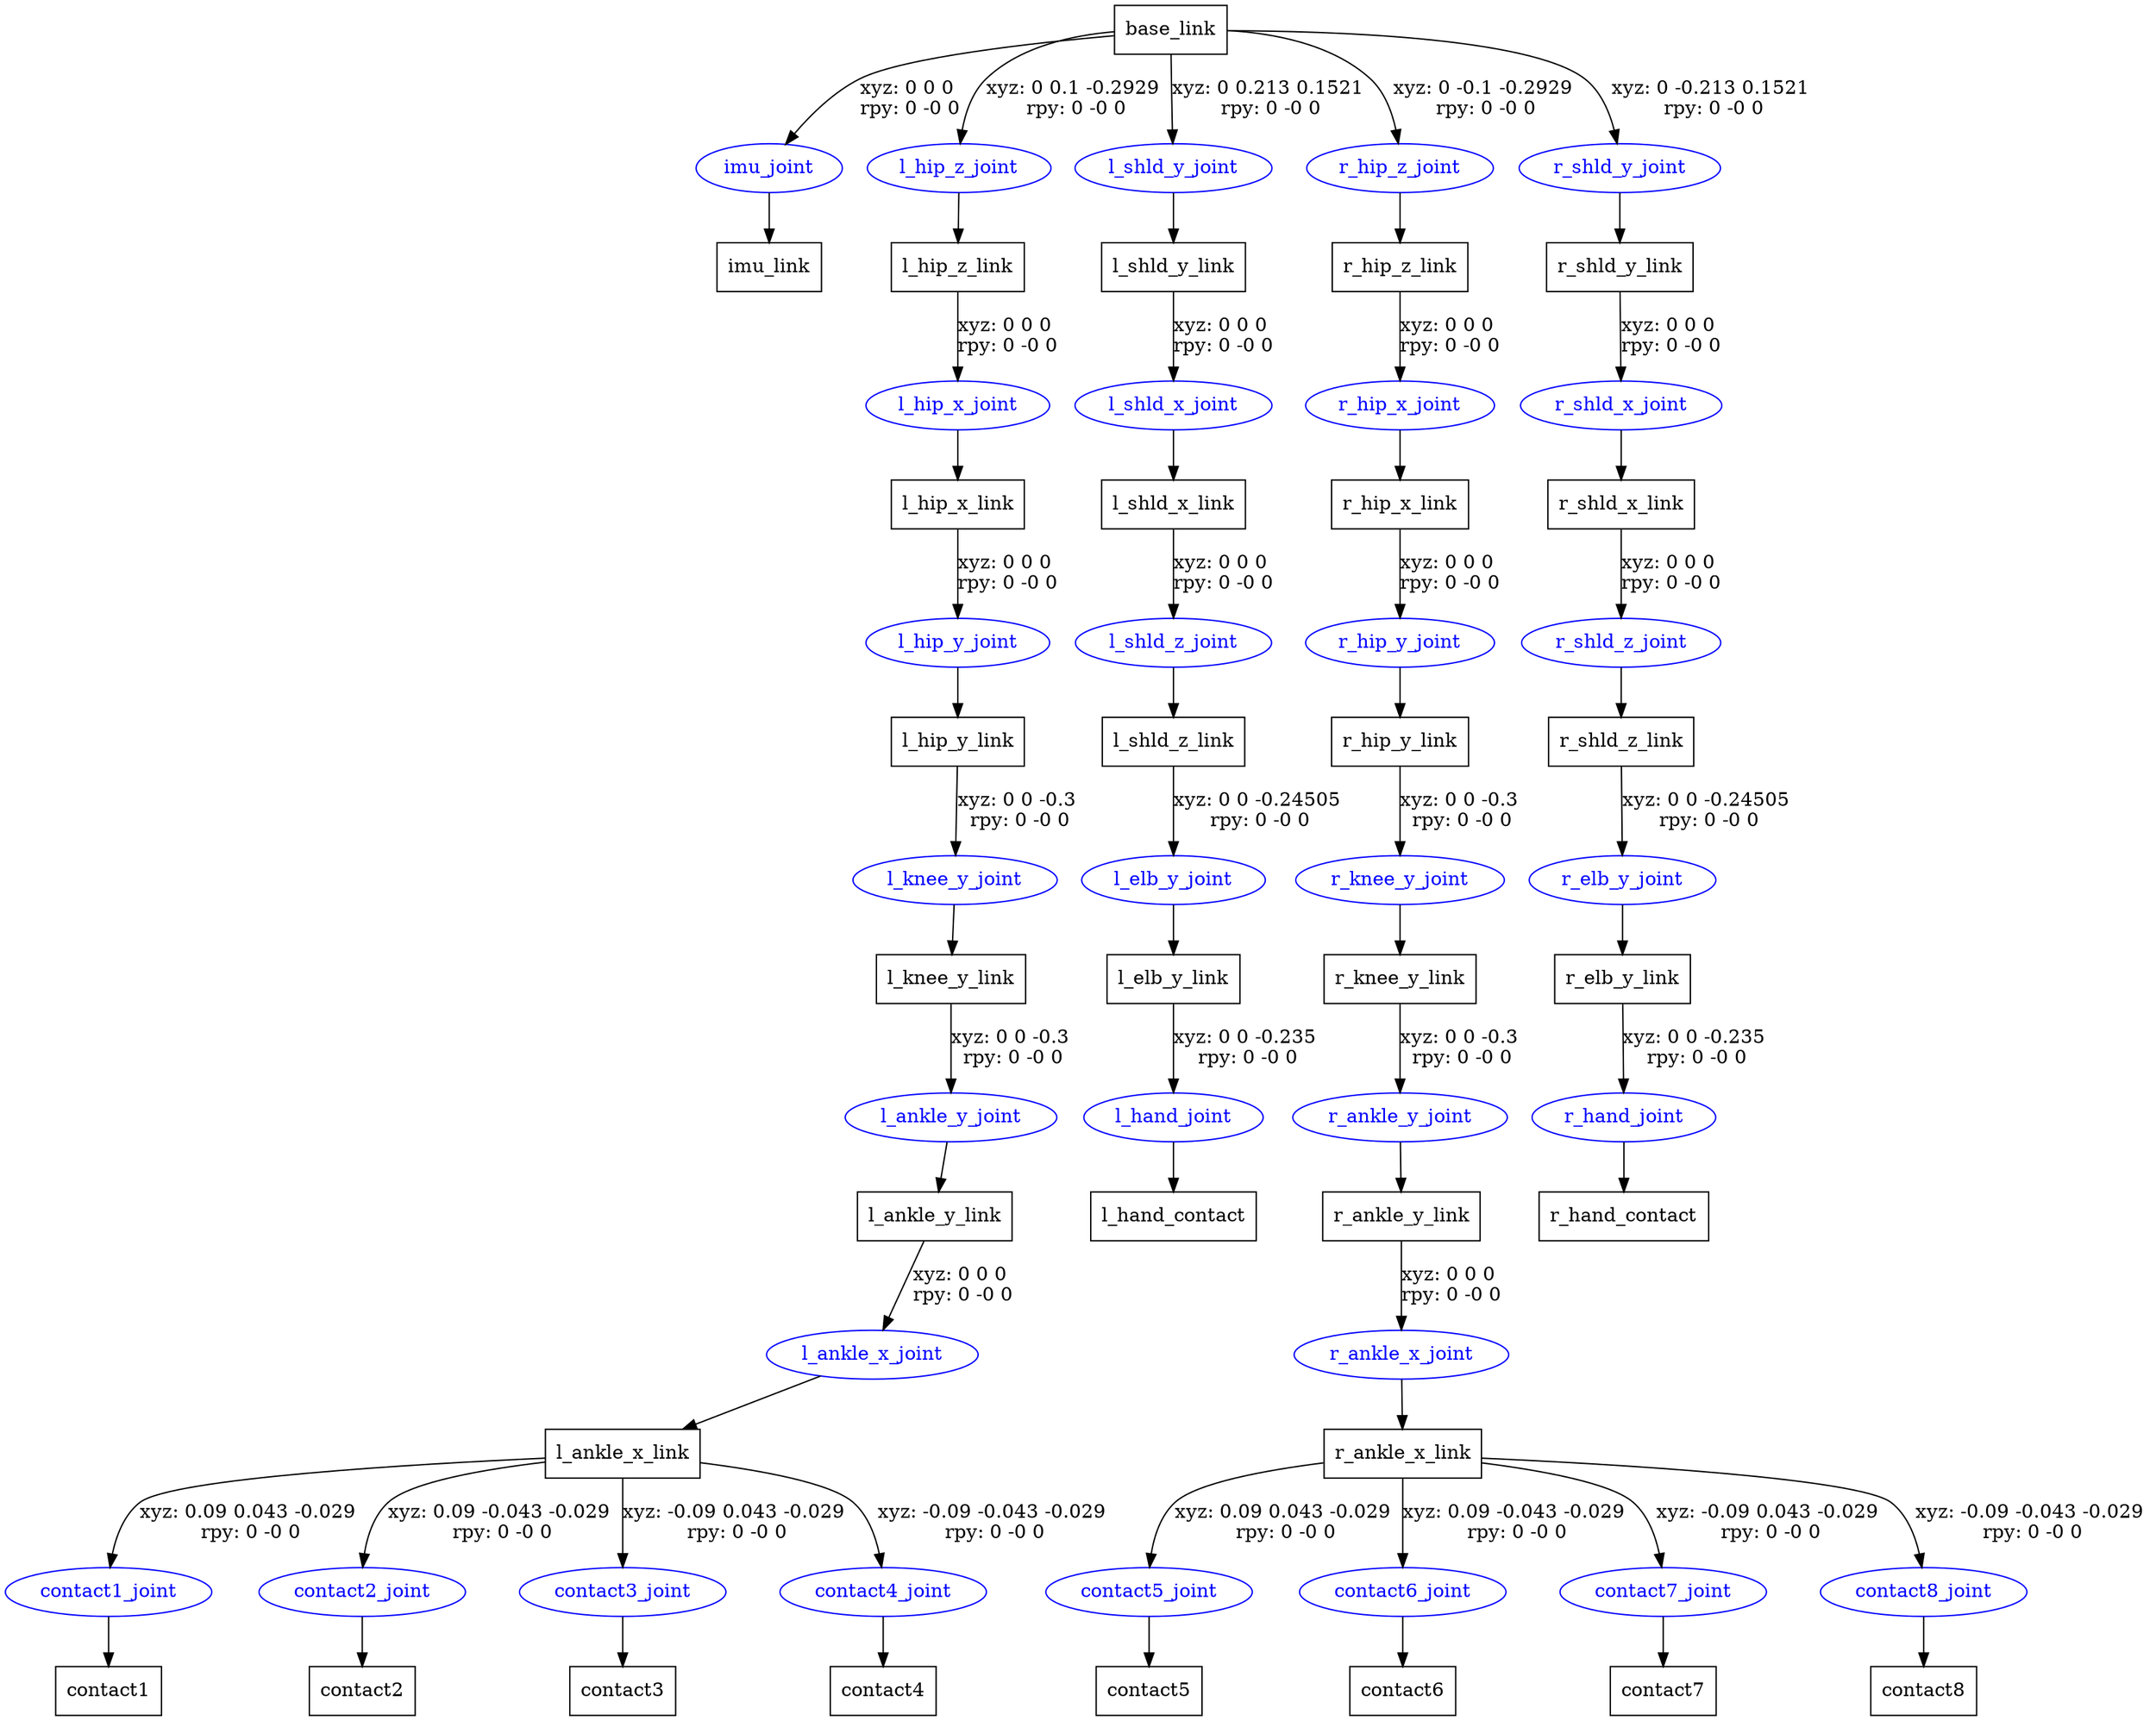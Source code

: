 digraph G {
node [shape=box];
"base_link" [label="base_link"];
"imu_link" [label="imu_link"];
"l_hip_z_link" [label="l_hip_z_link"];
"l_hip_x_link" [label="l_hip_x_link"];
"l_hip_y_link" [label="l_hip_y_link"];
"l_knee_y_link" [label="l_knee_y_link"];
"l_ankle_y_link" [label="l_ankle_y_link"];
"l_ankle_x_link" [label="l_ankle_x_link"];
"contact1" [label="contact1"];
"contact2" [label="contact2"];
"contact3" [label="contact3"];
"contact4" [label="contact4"];
"l_shld_y_link" [label="l_shld_y_link"];
"l_shld_x_link" [label="l_shld_x_link"];
"l_shld_z_link" [label="l_shld_z_link"];
"l_elb_y_link" [label="l_elb_y_link"];
"l_hand_contact" [label="l_hand_contact"];
"r_hip_z_link" [label="r_hip_z_link"];
"r_hip_x_link" [label="r_hip_x_link"];
"r_hip_y_link" [label="r_hip_y_link"];
"r_knee_y_link" [label="r_knee_y_link"];
"r_ankle_y_link" [label="r_ankle_y_link"];
"r_ankle_x_link" [label="r_ankle_x_link"];
"contact5" [label="contact5"];
"contact6" [label="contact6"];
"contact7" [label="contact7"];
"contact8" [label="contact8"];
"r_shld_y_link" [label="r_shld_y_link"];
"r_shld_x_link" [label="r_shld_x_link"];
"r_shld_z_link" [label="r_shld_z_link"];
"r_elb_y_link" [label="r_elb_y_link"];
"r_hand_contact" [label="r_hand_contact"];
node [shape=ellipse, color=blue, fontcolor=blue];
"base_link" -> "imu_joint" [label="xyz: 0 0 0 \nrpy: 0 -0 0"]
"imu_joint" -> "imu_link"
"base_link" -> "l_hip_z_joint" [label="xyz: 0 0.1 -0.2929 \nrpy: 0 -0 0"]
"l_hip_z_joint" -> "l_hip_z_link"
"l_hip_z_link" -> "l_hip_x_joint" [label="xyz: 0 0 0 \nrpy: 0 -0 0"]
"l_hip_x_joint" -> "l_hip_x_link"
"l_hip_x_link" -> "l_hip_y_joint" [label="xyz: 0 0 0 \nrpy: 0 -0 0"]
"l_hip_y_joint" -> "l_hip_y_link"
"l_hip_y_link" -> "l_knee_y_joint" [label="xyz: 0 0 -0.3 \nrpy: 0 -0 0"]
"l_knee_y_joint" -> "l_knee_y_link"
"l_knee_y_link" -> "l_ankle_y_joint" [label="xyz: 0 0 -0.3 \nrpy: 0 -0 0"]
"l_ankle_y_joint" -> "l_ankle_y_link"
"l_ankle_y_link" -> "l_ankle_x_joint" [label="xyz: 0 0 0 \nrpy: 0 -0 0"]
"l_ankle_x_joint" -> "l_ankle_x_link"
"l_ankle_x_link" -> "contact1_joint" [label="xyz: 0.09 0.043 -0.029 \nrpy: 0 -0 0"]
"contact1_joint" -> "contact1"
"l_ankle_x_link" -> "contact2_joint" [label="xyz: 0.09 -0.043 -0.029 \nrpy: 0 -0 0"]
"contact2_joint" -> "contact2"
"l_ankle_x_link" -> "contact3_joint" [label="xyz: -0.09 0.043 -0.029 \nrpy: 0 -0 0"]
"contact3_joint" -> "contact3"
"l_ankle_x_link" -> "contact4_joint" [label="xyz: -0.09 -0.043 -0.029 \nrpy: 0 -0 0"]
"contact4_joint" -> "contact4"
"base_link" -> "l_shld_y_joint" [label="xyz: 0 0.213 0.1521 \nrpy: 0 -0 0"]
"l_shld_y_joint" -> "l_shld_y_link"
"l_shld_y_link" -> "l_shld_x_joint" [label="xyz: 0 0 0 \nrpy: 0 -0 0"]
"l_shld_x_joint" -> "l_shld_x_link"
"l_shld_x_link" -> "l_shld_z_joint" [label="xyz: 0 0 0 \nrpy: 0 -0 0"]
"l_shld_z_joint" -> "l_shld_z_link"
"l_shld_z_link" -> "l_elb_y_joint" [label="xyz: 0 0 -0.24505 \nrpy: 0 -0 0"]
"l_elb_y_joint" -> "l_elb_y_link"
"l_elb_y_link" -> "l_hand_joint" [label="xyz: 0 0 -0.235 \nrpy: 0 -0 0"]
"l_hand_joint" -> "l_hand_contact"
"base_link" -> "r_hip_z_joint" [label="xyz: 0 -0.1 -0.2929 \nrpy: 0 -0 0"]
"r_hip_z_joint" -> "r_hip_z_link"
"r_hip_z_link" -> "r_hip_x_joint" [label="xyz: 0 0 0 \nrpy: 0 -0 0"]
"r_hip_x_joint" -> "r_hip_x_link"
"r_hip_x_link" -> "r_hip_y_joint" [label="xyz: 0 0 0 \nrpy: 0 -0 0"]
"r_hip_y_joint" -> "r_hip_y_link"
"r_hip_y_link" -> "r_knee_y_joint" [label="xyz: 0 0 -0.3 \nrpy: 0 -0 0"]
"r_knee_y_joint" -> "r_knee_y_link"
"r_knee_y_link" -> "r_ankle_y_joint" [label="xyz: 0 0 -0.3 \nrpy: 0 -0 0"]
"r_ankle_y_joint" -> "r_ankle_y_link"
"r_ankle_y_link" -> "r_ankle_x_joint" [label="xyz: 0 0 0 \nrpy: 0 -0 0"]
"r_ankle_x_joint" -> "r_ankle_x_link"
"r_ankle_x_link" -> "contact5_joint" [label="xyz: 0.09 0.043 -0.029 \nrpy: 0 -0 0"]
"contact5_joint" -> "contact5"
"r_ankle_x_link" -> "contact6_joint" [label="xyz: 0.09 -0.043 -0.029 \nrpy: 0 -0 0"]
"contact6_joint" -> "contact6"
"r_ankle_x_link" -> "contact7_joint" [label="xyz: -0.09 0.043 -0.029 \nrpy: 0 -0 0"]
"contact7_joint" -> "contact7"
"r_ankle_x_link" -> "contact8_joint" [label="xyz: -0.09 -0.043 -0.029 \nrpy: 0 -0 0"]
"contact8_joint" -> "contact8"
"base_link" -> "r_shld_y_joint" [label="xyz: 0 -0.213 0.1521 \nrpy: 0 -0 0"]
"r_shld_y_joint" -> "r_shld_y_link"
"r_shld_y_link" -> "r_shld_x_joint" [label="xyz: 0 0 0 \nrpy: 0 -0 0"]
"r_shld_x_joint" -> "r_shld_x_link"
"r_shld_x_link" -> "r_shld_z_joint" [label="xyz: 0 0 0 \nrpy: 0 -0 0"]
"r_shld_z_joint" -> "r_shld_z_link"
"r_shld_z_link" -> "r_elb_y_joint" [label="xyz: 0 0 -0.24505 \nrpy: 0 -0 0"]
"r_elb_y_joint" -> "r_elb_y_link"
"r_elb_y_link" -> "r_hand_joint" [label="xyz: 0 0 -0.235 \nrpy: 0 -0 0"]
"r_hand_joint" -> "r_hand_contact"
}
